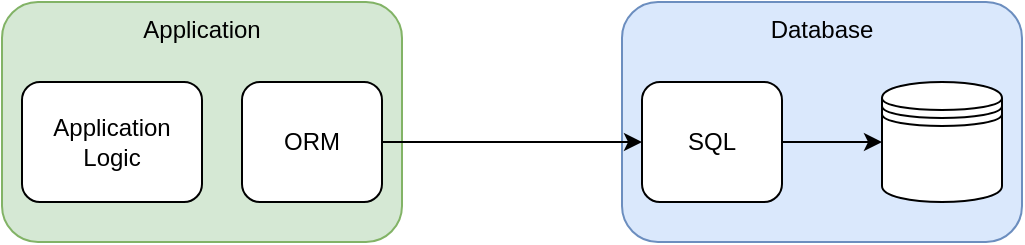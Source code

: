 <mxfile version="16.5.6" type="device"><diagram id="BfkOetmNv8Gl862HLt5W" name="Page-1"><mxGraphModel dx="1109" dy="662" grid="1" gridSize="10" guides="1" tooltips="1" connect="1" arrows="1" fold="1" page="1" pageScale="1" pageWidth="827" pageHeight="1169" math="0" shadow="0"><root><mxCell id="0"/><mxCell id="1" parent="0"/><mxCell id="UjknN7LkTES3aKew-SOX-4" value="Database" style="rounded=1;whiteSpace=wrap;html=1;verticalAlign=top;fillColor=#dae8fc;strokeColor=#6c8ebf;" vertex="1" parent="1"><mxGeometry x="440" y="40" width="200" height="120" as="geometry"/></mxCell><mxCell id="UjknN7LkTES3aKew-SOX-2" value="Application" style="rounded=1;whiteSpace=wrap;html=1;verticalAlign=top;fillColor=#d5e8d4;strokeColor=#82b366;" vertex="1" parent="1"><mxGeometry x="130" y="40" width="200" height="120" as="geometry"/></mxCell><mxCell id="UjknN7LkTES3aKew-SOX-6" style="edgeStyle=orthogonalEdgeStyle;rounded=0;orthogonalLoop=1;jettySize=auto;html=1;exitX=1;exitY=0.5;exitDx=0;exitDy=0;entryX=0;entryY=0.5;entryDx=0;entryDy=0;" edge="1" parent="1" source="UjknN7LkTES3aKew-SOX-3" target="UjknN7LkTES3aKew-SOX-5"><mxGeometry relative="1" as="geometry"/></mxCell><mxCell id="UjknN7LkTES3aKew-SOX-3" value="ORM" style="rounded=1;whiteSpace=wrap;html=1;" vertex="1" parent="1"><mxGeometry x="250" y="80" width="70" height="60" as="geometry"/></mxCell><mxCell id="UjknN7LkTES3aKew-SOX-11" style="edgeStyle=orthogonalEdgeStyle;rounded=0;orthogonalLoop=1;jettySize=auto;html=1;exitX=1;exitY=0.5;exitDx=0;exitDy=0;startArrow=none;startFill=0;" edge="1" parent="1" source="UjknN7LkTES3aKew-SOX-5" target="UjknN7LkTES3aKew-SOX-8"><mxGeometry relative="1" as="geometry"/></mxCell><mxCell id="UjknN7LkTES3aKew-SOX-5" value="SQL" style="rounded=1;whiteSpace=wrap;html=1;" vertex="1" parent="1"><mxGeometry x="450" y="80" width="70" height="60" as="geometry"/></mxCell><mxCell id="UjknN7LkTES3aKew-SOX-8" value="" style="shape=datastore;whiteSpace=wrap;html=1;" vertex="1" parent="1"><mxGeometry x="570" y="80" width="60" height="60" as="geometry"/></mxCell><mxCell id="UjknN7LkTES3aKew-SOX-12" value="Application Logic" style="rounded=1;whiteSpace=wrap;html=1;" vertex="1" parent="1"><mxGeometry x="140" y="80" width="90" height="60" as="geometry"/></mxCell></root></mxGraphModel></diagram></mxfile>
